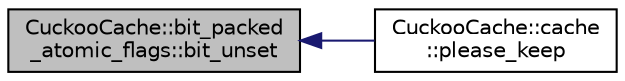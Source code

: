 digraph "CuckooCache::bit_packed_atomic_flags::bit_unset"
{
  edge [fontname="Helvetica",fontsize="10",labelfontname="Helvetica",labelfontsize="10"];
  node [fontname="Helvetica",fontsize="10",shape=record];
  rankdir="LR";
  Node12 [label="CuckooCache::bit_packed\l_atomic_flags::bit_unset",height=0.2,width=0.4,color="black", fillcolor="grey75", style="filled", fontcolor="black"];
  Node12 -> Node13 [dir="back",color="midnightblue",fontsize="10",style="solid",fontname="Helvetica"];
  Node13 [label="CuckooCache::cache\l::please_keep",height=0.2,width=0.4,color="black", fillcolor="white", style="filled",URL="$d3/d4f/class_cuckoo_cache_1_1cache.html#ad655128aa36ae6dac7e931e42705b3d9",tooltip="please_keep marks the element at index n as an entry that should be kept. "];
}
